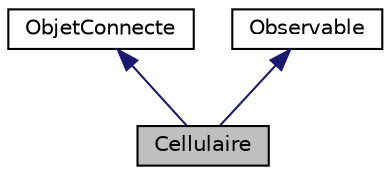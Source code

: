 digraph "Cellulaire"
{
  bgcolor="transparent";
  edge [fontname="Helvetica",fontsize="10",labelfontname="Helvetica",labelfontsize="10"];
  node [fontname="Helvetica",fontsize="10",shape=record];
  Node1 [label="Cellulaire",height=0.2,width=0.4,color="black", fillcolor="grey75", style="filled", fontcolor="black"];
  Node2 -> Node1 [dir="back",color="midnightblue",fontsize="10",style="solid",fontname="Helvetica"];
  Node2 [label="ObjetConnecte",height=0.2,width=0.4,color="black",URL="$class_objet_connecte.html"];
  Node3 -> Node1 [dir="back",color="midnightblue",fontsize="10",style="solid",fontname="Helvetica"];
  Node3 [label="Observable",height=0.2,width=0.4,color="black",URL="$class_observable.html"];
}
